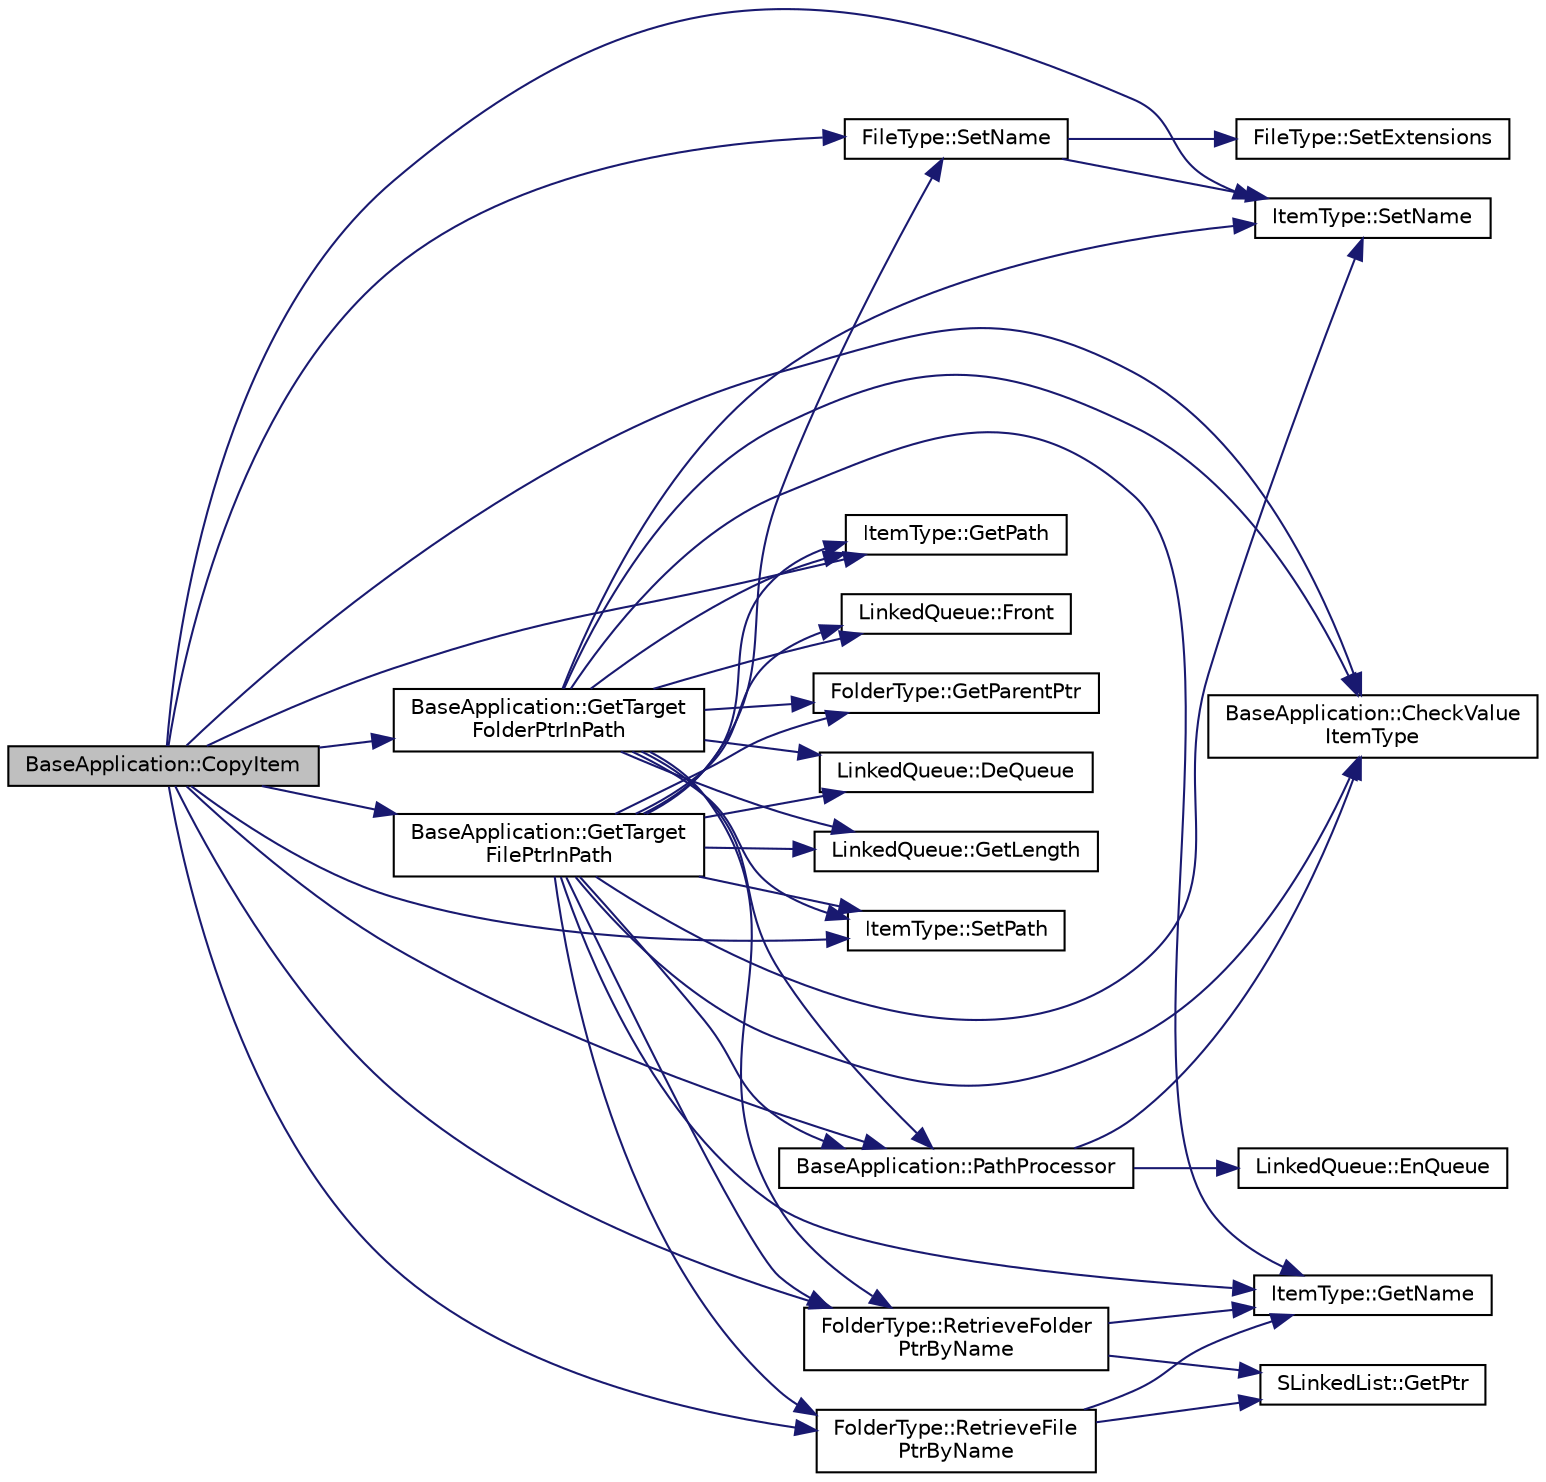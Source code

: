 digraph "BaseApplication::CopyItem"
{
 // LATEX_PDF_SIZE
  edge [fontname="Helvetica",fontsize="10",labelfontname="Helvetica",labelfontsize="10"];
  node [fontname="Helvetica",fontsize="10",shape=record];
  rankdir="LR";
  Node29 [label="BaseApplication::CopyItem",height=0.2,width=0.4,color="black", fillcolor="grey75", style="filled", fontcolor="black",tooltip="Copy Item. @detail operation copy [target] [value] copy [target] store on Heap copy [target] [value] ..."];
  Node29 -> Node30 [color="midnightblue",fontsize="10",style="solid",fontname="Helvetica"];
  Node30 [label="BaseApplication::PathProcessor",height=0.2,width=0.4,color="black", fillcolor="white", style="filled",URL="$class_base_application.html#ad7f11ba2ff63d2787d81660901be8946",tooltip="Split the path in PathQueue @detail split by '/' and last word check value and return 0 or 1."];
  Node30 -> Node31 [color="midnightblue",fontsize="10",style="solid",fontname="Helvetica"];
  Node31 [label="LinkedQueue::EnQueue",height=0.2,width=0.4,color="black", fillcolor="white", style="filled",URL="$class_linked_queue.html#a9fb4766a9a092d2afebdcefd4faf20b3",tooltip="add a new data to the last of Queue."];
  Node30 -> Node32 [color="midnightblue",fontsize="10",style="solid",fontname="Helvetica"];
  Node32 [label="BaseApplication::CheckValue\lItemType",height=0.2,width=0.4,color="black", fillcolor="white", style="filled",URL="$class_base_application.html#ad64a38a56c42072975d8b87cfec294ab",tooltip="Check ItemType and Value is right."];
  Node29 -> Node32 [color="midnightblue",fontsize="10",style="solid",fontname="Helvetica"];
  Node29 -> Node33 [color="midnightblue",fontsize="10",style="solid",fontname="Helvetica"];
  Node33 [label="FileType::SetName",height=0.2,width=0.4,color="black", fillcolor="white", style="filled",URL="$class_file_type.html#a7c9ca3f10dfef3030006550fd0099ce7",tooltip="Set File Name. @detail also Set Extensions."];
  Node33 -> Node34 [color="midnightblue",fontsize="10",style="solid",fontname="Helvetica"];
  Node34 [label="ItemType::SetName",height=0.2,width=0.4,color="black", fillcolor="white", style="filled",URL="$class_item_type.html#aea24328c7ff5e5b1c04599bba74d2f80",tooltip="Set Item Name."];
  Node33 -> Node35 [color="midnightblue",fontsize="10",style="solid",fontname="Helvetica"];
  Node35 [label="FileType::SetExtensions",height=0.2,width=0.4,color="black", fillcolor="white", style="filled",URL="$class_file_type.html#a0ed4831bb1173cc6a4a660afa58a5401",tooltip="Set Extensions. @detail Do not use this except reading data!"];
  Node29 -> Node36 [color="midnightblue",fontsize="10",style="solid",fontname="Helvetica"];
  Node36 [label="ItemType::SetPath",height=0.2,width=0.4,color="black", fillcolor="white", style="filled",URL="$class_item_type.html#a6388a6b8b947b1a75d2a7342ae0b95c3",tooltip="Set Item path."];
  Node29 -> Node37 [color="midnightblue",fontsize="10",style="solid",fontname="Helvetica"];
  Node37 [label="ItemType::GetPath",height=0.2,width=0.4,color="black", fillcolor="white", style="filled",URL="$class_item_type.html#a12779ddd429e3fac928c8ade27b12107",tooltip="Get Item path."];
  Node29 -> Node38 [color="midnightblue",fontsize="10",style="solid",fontname="Helvetica"];
  Node38 [label="FolderType::RetrieveFile\lPtrByName",height=0.2,width=0.4,color="black", fillcolor="white", style="filled",URL="$class_folder_type.html#a8b5028594bd1152e468d1d824472c155",tooltip="Retrieve the pointer of the one File you search in Current Folder."];
  Node38 -> Node39 [color="midnightblue",fontsize="10",style="solid",fontname="Helvetica"];
  Node39 [label="ItemType::GetName",height=0.2,width=0.4,color="black", fillcolor="white", style="filled",URL="$class_item_type.html#a6a8650790e4d0c8a212574cf77e23cb9",tooltip="Get Item name."];
  Node38 -> Node40 [color="midnightblue",fontsize="10",style="solid",fontname="Helvetica"];
  Node40 [label="SLinkedList::GetPtr",height=0.2,width=0.4,color="black", fillcolor="white", style="filled",URL="$class_s_linked_list.html#a4519d71a8e2d58472ff6b3b3319f37af",tooltip="get the data which has same id in the list.(Sequential Search)"];
  Node29 -> Node34 [color="midnightblue",fontsize="10",style="solid",fontname="Helvetica"];
  Node29 -> Node41 [color="midnightblue",fontsize="10",style="solid",fontname="Helvetica"];
  Node41 [label="FolderType::RetrieveFolder\lPtrByName",height=0.2,width=0.4,color="black", fillcolor="white", style="filled",URL="$class_folder_type.html#a90b2b78dc63a1ca0623fa91fa512429d",tooltip="Retrieve the pointer of the one Folder you search in Current Folder."];
  Node41 -> Node39 [color="midnightblue",fontsize="10",style="solid",fontname="Helvetica"];
  Node41 -> Node40 [color="midnightblue",fontsize="10",style="solid",fontname="Helvetica"];
  Node29 -> Node42 [color="midnightblue",fontsize="10",style="solid",fontname="Helvetica"];
  Node42 [label="BaseApplication::GetTarget\lFilePtrInPath",height=0.2,width=0.4,color="black", fillcolor="white", style="filled",URL="$class_base_application.html#abe08155a16acff227b954da9f0eed6e4",tooltip="using Path processor find TargetFile @detail trace the file path"];
  Node42 -> Node30 [color="midnightblue",fontsize="10",style="solid",fontname="Helvetica"];
  Node42 -> Node32 [color="midnightblue",fontsize="10",style="solid",fontname="Helvetica"];
  Node42 -> Node33 [color="midnightblue",fontsize="10",style="solid",fontname="Helvetica"];
  Node42 -> Node36 [color="midnightblue",fontsize="10",style="solid",fontname="Helvetica"];
  Node42 -> Node37 [color="midnightblue",fontsize="10",style="solid",fontname="Helvetica"];
  Node42 -> Node38 [color="midnightblue",fontsize="10",style="solid",fontname="Helvetica"];
  Node42 -> Node43 [color="midnightblue",fontsize="10",style="solid",fontname="Helvetica"];
  Node43 [label="LinkedQueue::GetLength",height=0.2,width=0.4,color="black", fillcolor="white", style="filled",URL="$class_linked_queue.html#aa307516d3ba0133d9eaf37ed04e3c3bd",tooltip="Get a number of Items in current Queue."];
  Node42 -> Node44 [color="midnightblue",fontsize="10",style="solid",fontname="Helvetica"];
  Node44 [label="LinkedQueue::Front",height=0.2,width=0.4,color="black", fillcolor="white", style="filled",URL="$class_linked_queue.html#aca067ad17e6e7fe1f5d2e16d8b46fac8",tooltip="Returns the First data from the Queue, if Queue is empty throw EmptyQueue Exception."];
  Node42 -> Node45 [color="midnightblue",fontsize="10",style="solid",fontname="Helvetica"];
  Node45 [label="FolderType::GetParentPtr",height=0.2,width=0.4,color="black", fillcolor="white", style="filled",URL="$class_folder_type.html#adff305aa0f895f4ee59b97d453eabfd6",tooltip="Get ParentFolder."];
  Node42 -> Node34 [color="midnightblue",fontsize="10",style="solid",fontname="Helvetica"];
  Node42 -> Node39 [color="midnightblue",fontsize="10",style="solid",fontname="Helvetica"];
  Node42 -> Node46 [color="midnightblue",fontsize="10",style="solid",fontname="Helvetica"];
  Node46 [label="LinkedQueue::DeQueue",height=0.2,width=0.4,color="black", fillcolor="white", style="filled",URL="$class_linked_queue.html#aaabdbed30843433ae4c97343060f9bc9",tooltip="Remove the First data from the Queue, if Queue is empty throw EmptyQueue Exception."];
  Node42 -> Node41 [color="midnightblue",fontsize="10",style="solid",fontname="Helvetica"];
  Node29 -> Node47 [color="midnightblue",fontsize="10",style="solid",fontname="Helvetica"];
  Node47 [label="BaseApplication::GetTarget\lFolderPtrInPath",height=0.2,width=0.4,color="black", fillcolor="white", style="filled",URL="$class_base_application.html#a8bcc37c5ac700ff9dca8b0acf8589a5d",tooltip="using Path processor find TargetFolder @detail trace the folder path"];
  Node47 -> Node30 [color="midnightblue",fontsize="10",style="solid",fontname="Helvetica"];
  Node47 -> Node32 [color="midnightblue",fontsize="10",style="solid",fontname="Helvetica"];
  Node47 -> Node34 [color="midnightblue",fontsize="10",style="solid",fontname="Helvetica"];
  Node47 -> Node36 [color="midnightblue",fontsize="10",style="solid",fontname="Helvetica"];
  Node47 -> Node37 [color="midnightblue",fontsize="10",style="solid",fontname="Helvetica"];
  Node47 -> Node41 [color="midnightblue",fontsize="10",style="solid",fontname="Helvetica"];
  Node47 -> Node43 [color="midnightblue",fontsize="10",style="solid",fontname="Helvetica"];
  Node47 -> Node44 [color="midnightblue",fontsize="10",style="solid",fontname="Helvetica"];
  Node47 -> Node45 [color="midnightblue",fontsize="10",style="solid",fontname="Helvetica"];
  Node47 -> Node39 [color="midnightblue",fontsize="10",style="solid",fontname="Helvetica"];
  Node47 -> Node46 [color="midnightblue",fontsize="10",style="solid",fontname="Helvetica"];
}
